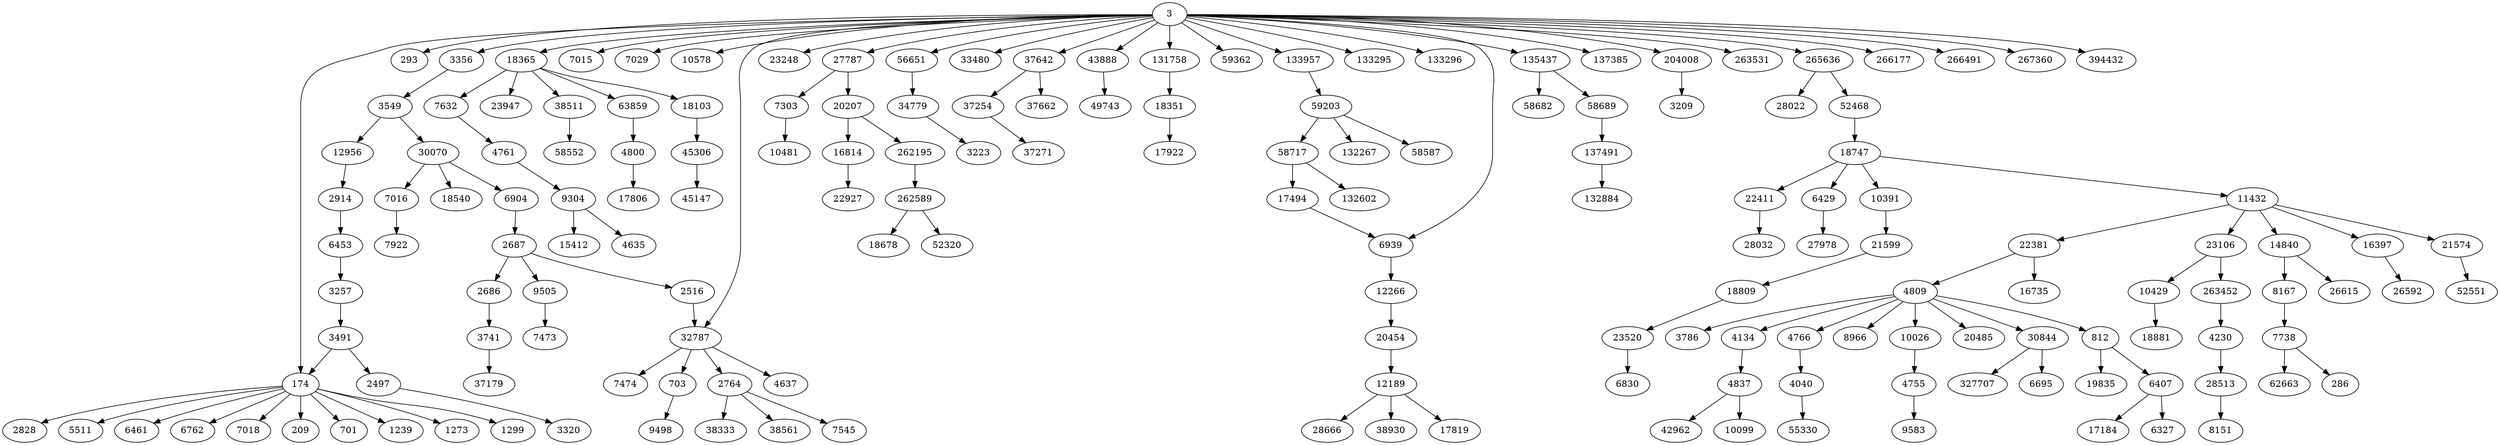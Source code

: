 digraph {
  // Node definitions.
  3;
  174;
  209;
  286;
  293;
  701;
  703;
  812;
  1239;
  1273;
  1299;
  2497;
  2516;
  2686;
  2687;
  2764;
  2828;
  2914;
  3209;
  3223;
  3257;
  3320;
  3356;
  3491;
  3549;
  3741;
  3786;
  4040;
  4134;
  4230;
  4635;
  4637;
  4755;
  4761;
  4766;
  4800;
  4809;
  4837;
  5511;
  6327;
  6407;
  6429;
  6453;
  6461;
  6695;
  6762;
  6830;
  6904;
  6939;
  7015;
  7016;
  7018;
  7029;
  7303;
  7473;
  7474;
  7545;
  7632;
  7738;
  7922;
  8151;
  8167;
  8966;
  9304;
  9498;
  9505;
  9583;
  10026;
  10099;
  10391;
  10429;
  10481;
  10578;
  11432;
  12189;
  12266;
  12956;
  14840;
  15412;
  16397;
  16735;
  16814;
  17184;
  17494;
  17806;
  17819;
  17922;
  18103;
  18351;
  18365;
  18540;
  18678;
  18747;
  18809;
  18881;
  19835;
  20207;
  20454;
  20485;
  21574;
  21599;
  22381;
  22411;
  22927;
  23106;
  23248;
  23520;
  23947;
  26592;
  26615;
  27787;
  27978;
  28022;
  28032;
  28513;
  28666;
  30070;
  30844;
  32787;
  33480;
  34779;
  37179;
  37254;
  37271;
  37642;
  37662;
  38333;
  38511;
  38561;
  38930;
  42962;
  43888;
  45147;
  45306;
  49743;
  52320;
  52468;
  52551;
  55330;
  56651;
  58552;
  58587;
  58682;
  58689;
  58717;
  59203;
  59362;
  62663;
  63859;
  131758;
  132267;
  132602;
  132884;
  133295;
  133296;
  133957;
  135437;
  137385;
  137491;
  204008;
  262195;
  262589;
  263452;
  263531;
  265636;
  266177;
  266491;
  267360;
  327707;
  394432;

  // Edge definitions.
  3 -> 174;
  3 -> 293;
  3 -> 3356;
  3 -> 6939;
  3 -> 7015;
  3 -> 7029;
  3 -> 10578;
  3 -> 18365;
  3 -> 23248;
  3 -> 27787;
  3 -> 32787;
  3 -> 33480;
  3 -> 37642;
  3 -> 43888;
  3 -> 56651;
  3 -> 59362;
  3 -> 131758;
  3 -> 133295;
  3 -> 133296;
  3 -> 133957;
  3 -> 135437;
  3 -> 137385;
  3 -> 204008;
  3 -> 263531;
  3 -> 265636;
  3 -> 266177;
  3 -> 266491;
  3 -> 267360;
  3 -> 394432;
  174 -> 209;
  174 -> 701;
  174 -> 1239;
  174 -> 1273;
  174 -> 1299;
  174 -> 2828;
  174 -> 5511;
  174 -> 6461;
  174 -> 6762;
  174 -> 7018;
  703 -> 9498;
  812 -> 6407;
  812 -> 19835;
  2497 -> 3320;
  2516 -> 32787;
  2686 -> 3741;
  2687 -> 2516;
  2687 -> 2686;
  2687 -> 9505;
  2764 -> 7545;
  2764 -> 38333;
  2764 -> 38561;
  2914 -> 6453;
  3257 -> 3491;
  3356 -> 3549;
  3491 -> 174;
  3491 -> 2497;
  3549 -> 12956;
  3549 -> 30070;
  3741 -> 37179;
  4040 -> 55330;
  4134 -> 4837;
  4230 -> 28513;
  4755 -> 9583;
  4761 -> 9304;
  4766 -> 4040;
  4800 -> 17806;
  4809 -> 812;
  4809 -> 3786;
  4809 -> 4134;
  4809 -> 4766;
  4809 -> 8966;
  4809 -> 10026;
  4809 -> 20485;
  4809 -> 30844;
  4837 -> 10099;
  4837 -> 42962;
  6407 -> 6327;
  6407 -> 17184;
  6429 -> 27978;
  6453 -> 3257;
  6904 -> 2687;
  6939 -> 12266;
  7016 -> 7922;
  7303 -> 10481;
  7632 -> 4761;
  7738 -> 286;
  7738 -> 62663;
  8167 -> 7738;
  9304 -> 4635;
  9304 -> 15412;
  9505 -> 7473;
  10026 -> 4755;
  10391 -> 21599;
  10429 -> 18881;
  11432 -> 14840;
  11432 -> 16397;
  11432 -> 21574;
  11432 -> 22381;
  11432 -> 23106;
  12189 -> 17819;
  12189 -> 28666;
  12189 -> 38930;
  12266 -> 20454;
  12956 -> 2914;
  14840 -> 8167;
  14840 -> 26615;
  16397 -> 26592;
  16814 -> 22927;
  17494 -> 6939;
  18103 -> 45306;
  18351 -> 17922;
  18365 -> 7632;
  18365 -> 18103;
  18365 -> 23947;
  18365 -> 38511;
  18365 -> 63859;
  18747 -> 6429;
  18747 -> 10391;
  18747 -> 11432;
  18747 -> 22411;
  18809 -> 23520;
  20207 -> 16814;
  20207 -> 262195;
  20454 -> 12189;
  21574 -> 52551;
  21599 -> 18809;
  22381 -> 4809;
  22381 -> 16735;
  22411 -> 28032;
  23106 -> 10429;
  23106 -> 263452;
  23520 -> 6830;
  27787 -> 7303;
  27787 -> 20207;
  28513 -> 8151;
  30070 -> 6904;
  30070 -> 7016;
  30070 -> 18540;
  30844 -> 6695;
  30844 -> 327707;
  32787 -> 703;
  32787 -> 2764;
  32787 -> 4637;
  32787 -> 7474;
  34779 -> 3223;
  37254 -> 37271;
  37642 -> 37254;
  37642 -> 37662;
  38511 -> 58552;
  43888 -> 49743;
  45306 -> 45147;
  52468 -> 18747;
  56651 -> 34779;
  58689 -> 137491;
  58717 -> 17494;
  58717 -> 132602;
  59203 -> 58587;
  59203 -> 58717;
  59203 -> 132267;
  63859 -> 4800;
  131758 -> 18351;
  133957 -> 59203;
  135437 -> 58682;
  135437 -> 58689;
  137491 -> 132884;
  204008 -> 3209;
  262195 -> 262589;
  262589 -> 18678;
  262589 -> 52320;
  263452 -> 4230;
  265636 -> 28022;
  265636 -> 52468;
}